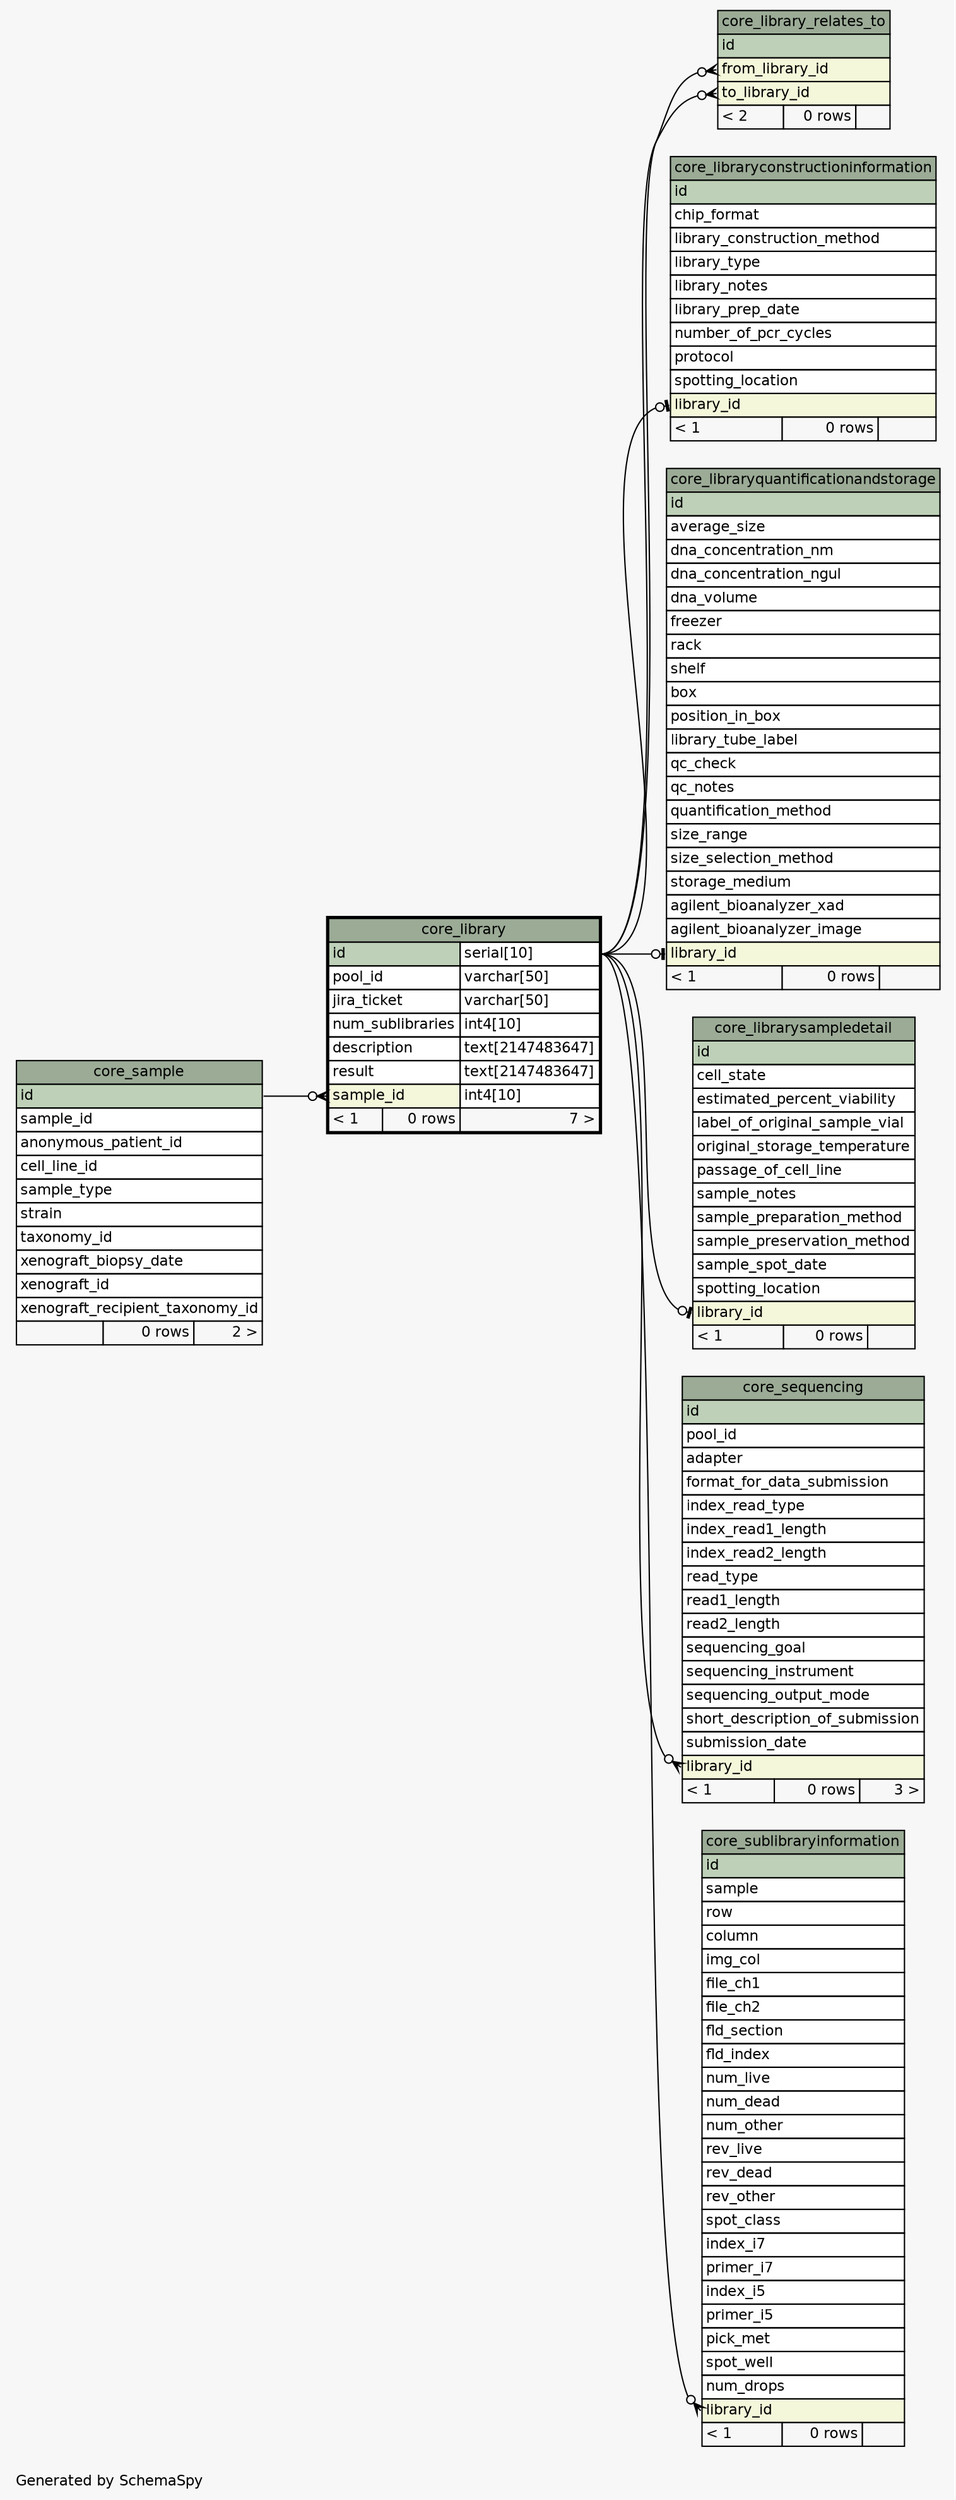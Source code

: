 // dot 2.36.0 on Mac OS X 10.9.5
// SchemaSpy rev 590
digraph "oneDegreeRelationshipsDiagram" {
  graph [
    rankdir="RL"
    bgcolor="#f7f7f7"
    label="\nGenerated by SchemaSpy"
    labeljust="l"
    nodesep="0.18"
    ranksep="0.46"
    fontname="Helvetica"
    fontsize="11"
  ];
  node [
    fontname="Helvetica"
    fontsize="11"
    shape="plaintext"
  ];
  edge [
    arrowsize="0.8"
  ];
  "core_library":"sample_id":w -> "core_sample":"id":e [arrowhead=none dir=back arrowtail=crowodot];
  "core_library_relates_to":"from_library_id":w -> "core_library":"id.type":e [arrowhead=none dir=back arrowtail=crowodot];
  "core_library_relates_to":"to_library_id":w -> "core_library":"id.type":e [arrowhead=none dir=back arrowtail=crowodot];
  "core_libraryconstructioninformation":"library_id":w -> "core_library":"id.type":e [arrowhead=none dir=back arrowtail=teeodot];
  "core_libraryquantificationandstorage":"library_id":w -> "core_library":"id.type":e [arrowhead=none dir=back arrowtail=teeodot];
  "core_librarysampledetail":"library_id":w -> "core_library":"id.type":e [arrowhead=none dir=back arrowtail=teeodot];
  "core_sequencing":"library_id":w -> "core_library":"id.type":e [arrowhead=none dir=back arrowtail=crowodot];
  "core_sublibraryinformation":"library_id":w -> "core_library":"id.type":e [arrowhead=none dir=back arrowtail=crowodot];
  "core_library" [
    label=<
    <TABLE BORDER="2" CELLBORDER="1" CELLSPACING="0" BGCOLOR="#ffffff">
      <TR><TD COLSPAN="3" BGCOLOR="#9bab96" ALIGN="CENTER">core_library</TD></TR>
      <TR><TD PORT="id" COLSPAN="2" BGCOLOR="#bed1b8" ALIGN="LEFT">id</TD><TD PORT="id.type" ALIGN="LEFT">serial[10]</TD></TR>
      <TR><TD PORT="pool_id" COLSPAN="2" ALIGN="LEFT">pool_id</TD><TD PORT="pool_id.type" ALIGN="LEFT">varchar[50]</TD></TR>
      <TR><TD PORT="jira_ticket" COLSPAN="2" ALIGN="LEFT">jira_ticket</TD><TD PORT="jira_ticket.type" ALIGN="LEFT">varchar[50]</TD></TR>
      <TR><TD PORT="num_sublibraries" COLSPAN="2" ALIGN="LEFT">num_sublibraries</TD><TD PORT="num_sublibraries.type" ALIGN="LEFT">int4[10]</TD></TR>
      <TR><TD PORT="description" COLSPAN="2" ALIGN="LEFT">description</TD><TD PORT="description.type" ALIGN="LEFT">text[2147483647]</TD></TR>
      <TR><TD PORT="result" COLSPAN="2" ALIGN="LEFT">result</TD><TD PORT="result.type" ALIGN="LEFT">text[2147483647]</TD></TR>
      <TR><TD PORT="sample_id" COLSPAN="2" BGCOLOR="#f4f7da" ALIGN="LEFT">sample_id</TD><TD PORT="sample_id.type" ALIGN="LEFT">int4[10]</TD></TR>
      <TR><TD ALIGN="LEFT" BGCOLOR="#f7f7f7">&lt; 1</TD><TD ALIGN="RIGHT" BGCOLOR="#f7f7f7">0 rows</TD><TD ALIGN="RIGHT" BGCOLOR="#f7f7f7">7 &gt;</TD></TR>
    </TABLE>>
    URL="core_library.html"
    tooltip="core_library"
  ];
  "core_library_relates_to" [
    label=<
    <TABLE BORDER="0" CELLBORDER="1" CELLSPACING="0" BGCOLOR="#ffffff">
      <TR><TD COLSPAN="3" BGCOLOR="#9bab96" ALIGN="CENTER">core_library_relates_to</TD></TR>
      <TR><TD PORT="id" COLSPAN="3" BGCOLOR="#bed1b8" ALIGN="LEFT">id</TD></TR>
      <TR><TD PORT="from_library_id" COLSPAN="3" BGCOLOR="#f4f7da" ALIGN="LEFT">from_library_id</TD></TR>
      <TR><TD PORT="to_library_id" COLSPAN="3" BGCOLOR="#f4f7da" ALIGN="LEFT">to_library_id</TD></TR>
      <TR><TD ALIGN="LEFT" BGCOLOR="#f7f7f7">&lt; 2</TD><TD ALIGN="RIGHT" BGCOLOR="#f7f7f7">0 rows</TD><TD ALIGN="RIGHT" BGCOLOR="#f7f7f7">  </TD></TR>
    </TABLE>>
    URL="core_library_relates_to.html"
    tooltip="core_library_relates_to"
  ];
  "core_libraryconstructioninformation" [
    label=<
    <TABLE BORDER="0" CELLBORDER="1" CELLSPACING="0" BGCOLOR="#ffffff">
      <TR><TD COLSPAN="3" BGCOLOR="#9bab96" ALIGN="CENTER">core_libraryconstructioninformation</TD></TR>
      <TR><TD PORT="id" COLSPAN="3" BGCOLOR="#bed1b8" ALIGN="LEFT">id</TD></TR>
      <TR><TD PORT="chip_format" COLSPAN="3" ALIGN="LEFT">chip_format</TD></TR>
      <TR><TD PORT="library_construction_method" COLSPAN="3" ALIGN="LEFT">library_construction_method</TD></TR>
      <TR><TD PORT="library_type" COLSPAN="3" ALIGN="LEFT">library_type</TD></TR>
      <TR><TD PORT="library_notes" COLSPAN="3" ALIGN="LEFT">library_notes</TD></TR>
      <TR><TD PORT="library_prep_date" COLSPAN="3" ALIGN="LEFT">library_prep_date</TD></TR>
      <TR><TD PORT="number_of_pcr_cycles" COLSPAN="3" ALIGN="LEFT">number_of_pcr_cycles</TD></TR>
      <TR><TD PORT="protocol" COLSPAN="3" ALIGN="LEFT">protocol</TD></TR>
      <TR><TD PORT="spotting_location" COLSPAN="3" ALIGN="LEFT">spotting_location</TD></TR>
      <TR><TD PORT="library_id" COLSPAN="3" BGCOLOR="#f4f7da" ALIGN="LEFT">library_id</TD></TR>
      <TR><TD ALIGN="LEFT" BGCOLOR="#f7f7f7">&lt; 1</TD><TD ALIGN="RIGHT" BGCOLOR="#f7f7f7">0 rows</TD><TD ALIGN="RIGHT" BGCOLOR="#f7f7f7">  </TD></TR>
    </TABLE>>
    URL="core_libraryconstructioninformation.html"
    tooltip="core_libraryconstructioninformation"
  ];
  "core_libraryquantificationandstorage" [
    label=<
    <TABLE BORDER="0" CELLBORDER="1" CELLSPACING="0" BGCOLOR="#ffffff">
      <TR><TD COLSPAN="3" BGCOLOR="#9bab96" ALIGN="CENTER">core_libraryquantificationandstorage</TD></TR>
      <TR><TD PORT="id" COLSPAN="3" BGCOLOR="#bed1b8" ALIGN="LEFT">id</TD></TR>
      <TR><TD PORT="average_size" COLSPAN="3" ALIGN="LEFT">average_size</TD></TR>
      <TR><TD PORT="dna_concentration_nm" COLSPAN="3" ALIGN="LEFT">dna_concentration_nm</TD></TR>
      <TR><TD PORT="dna_concentration_ngul" COLSPAN="3" ALIGN="LEFT">dna_concentration_ngul</TD></TR>
      <TR><TD PORT="dna_volume" COLSPAN="3" ALIGN="LEFT">dna_volume</TD></TR>
      <TR><TD PORT="freezer" COLSPAN="3" ALIGN="LEFT">freezer</TD></TR>
      <TR><TD PORT="rack" COLSPAN="3" ALIGN="LEFT">rack</TD></TR>
      <TR><TD PORT="shelf" COLSPAN="3" ALIGN="LEFT">shelf</TD></TR>
      <TR><TD PORT="box" COLSPAN="3" ALIGN="LEFT">box</TD></TR>
      <TR><TD PORT="position_in_box" COLSPAN="3" ALIGN="LEFT">position_in_box</TD></TR>
      <TR><TD PORT="library_tube_label" COLSPAN="3" ALIGN="LEFT">library_tube_label</TD></TR>
      <TR><TD PORT="qc_check" COLSPAN="3" ALIGN="LEFT">qc_check</TD></TR>
      <TR><TD PORT="qc_notes" COLSPAN="3" ALIGN="LEFT">qc_notes</TD></TR>
      <TR><TD PORT="quantification_method" COLSPAN="3" ALIGN="LEFT">quantification_method</TD></TR>
      <TR><TD PORT="size_range" COLSPAN="3" ALIGN="LEFT">size_range</TD></TR>
      <TR><TD PORT="size_selection_method" COLSPAN="3" ALIGN="LEFT">size_selection_method</TD></TR>
      <TR><TD PORT="storage_medium" COLSPAN="3" ALIGN="LEFT">storage_medium</TD></TR>
      <TR><TD PORT="agilent_bioanalyzer_xad" COLSPAN="3" ALIGN="LEFT">agilent_bioanalyzer_xad</TD></TR>
      <TR><TD PORT="agilent_bioanalyzer_image" COLSPAN="3" ALIGN="LEFT">agilent_bioanalyzer_image</TD></TR>
      <TR><TD PORT="library_id" COLSPAN="3" BGCOLOR="#f4f7da" ALIGN="LEFT">library_id</TD></TR>
      <TR><TD ALIGN="LEFT" BGCOLOR="#f7f7f7">&lt; 1</TD><TD ALIGN="RIGHT" BGCOLOR="#f7f7f7">0 rows</TD><TD ALIGN="RIGHT" BGCOLOR="#f7f7f7">  </TD></TR>
    </TABLE>>
    URL="core_libraryquantificationandstorage.html"
    tooltip="core_libraryquantificationandstorage"
  ];
  "core_librarysampledetail" [
    label=<
    <TABLE BORDER="0" CELLBORDER="1" CELLSPACING="0" BGCOLOR="#ffffff">
      <TR><TD COLSPAN="3" BGCOLOR="#9bab96" ALIGN="CENTER">core_librarysampledetail</TD></TR>
      <TR><TD PORT="id" COLSPAN="3" BGCOLOR="#bed1b8" ALIGN="LEFT">id</TD></TR>
      <TR><TD PORT="cell_state" COLSPAN="3" ALIGN="LEFT">cell_state</TD></TR>
      <TR><TD PORT="estimated_percent_viability" COLSPAN="3" ALIGN="LEFT">estimated_percent_viability</TD></TR>
      <TR><TD PORT="label_of_original_sample_vial" COLSPAN="3" ALIGN="LEFT">label_of_original_sample_vial</TD></TR>
      <TR><TD PORT="original_storage_temperature" COLSPAN="3" ALIGN="LEFT">original_storage_temperature</TD></TR>
      <TR><TD PORT="passage_of_cell_line" COLSPAN="3" ALIGN="LEFT">passage_of_cell_line</TD></TR>
      <TR><TD PORT="sample_notes" COLSPAN="3" ALIGN="LEFT">sample_notes</TD></TR>
      <TR><TD PORT="sample_preparation_method" COLSPAN="3" ALIGN="LEFT">sample_preparation_method</TD></TR>
      <TR><TD PORT="sample_preservation_method" COLSPAN="3" ALIGN="LEFT">sample_preservation_method</TD></TR>
      <TR><TD PORT="sample_spot_date" COLSPAN="3" ALIGN="LEFT">sample_spot_date</TD></TR>
      <TR><TD PORT="spotting_location" COLSPAN="3" ALIGN="LEFT">spotting_location</TD></TR>
      <TR><TD PORT="library_id" COLSPAN="3" BGCOLOR="#f4f7da" ALIGN="LEFT">library_id</TD></TR>
      <TR><TD ALIGN="LEFT" BGCOLOR="#f7f7f7">&lt; 1</TD><TD ALIGN="RIGHT" BGCOLOR="#f7f7f7">0 rows</TD><TD ALIGN="RIGHT" BGCOLOR="#f7f7f7">  </TD></TR>
    </TABLE>>
    URL="core_librarysampledetail.html"
    tooltip="core_librarysampledetail"
  ];
  "core_sample" [
    label=<
    <TABLE BORDER="0" CELLBORDER="1" CELLSPACING="0" BGCOLOR="#ffffff">
      <TR><TD COLSPAN="3" BGCOLOR="#9bab96" ALIGN="CENTER">core_sample</TD></TR>
      <TR><TD PORT="id" COLSPAN="3" BGCOLOR="#bed1b8" ALIGN="LEFT">id</TD></TR>
      <TR><TD PORT="sample_id" COLSPAN="3" ALIGN="LEFT">sample_id</TD></TR>
      <TR><TD PORT="anonymous_patient_id" COLSPAN="3" ALIGN="LEFT">anonymous_patient_id</TD></TR>
      <TR><TD PORT="cell_line_id" COLSPAN="3" ALIGN="LEFT">cell_line_id</TD></TR>
      <TR><TD PORT="sample_type" COLSPAN="3" ALIGN="LEFT">sample_type</TD></TR>
      <TR><TD PORT="strain" COLSPAN="3" ALIGN="LEFT">strain</TD></TR>
      <TR><TD PORT="taxonomy_id" COLSPAN="3" ALIGN="LEFT">taxonomy_id</TD></TR>
      <TR><TD PORT="xenograft_biopsy_date" COLSPAN="3" ALIGN="LEFT">xenograft_biopsy_date</TD></TR>
      <TR><TD PORT="xenograft_id" COLSPAN="3" ALIGN="LEFT">xenograft_id</TD></TR>
      <TR><TD PORT="xenograft_recipient_taxonomy_id" COLSPAN="3" ALIGN="LEFT">xenograft_recipient_taxonomy_id</TD></TR>
      <TR><TD ALIGN="LEFT" BGCOLOR="#f7f7f7">  </TD><TD ALIGN="RIGHT" BGCOLOR="#f7f7f7">0 rows</TD><TD ALIGN="RIGHT" BGCOLOR="#f7f7f7">2 &gt;</TD></TR>
    </TABLE>>
    URL="core_sample.html"
    tooltip="core_sample"
  ];
  "core_sequencing" [
    label=<
    <TABLE BORDER="0" CELLBORDER="1" CELLSPACING="0" BGCOLOR="#ffffff">
      <TR><TD COLSPAN="3" BGCOLOR="#9bab96" ALIGN="CENTER">core_sequencing</TD></TR>
      <TR><TD PORT="id" COLSPAN="3" BGCOLOR="#bed1b8" ALIGN="LEFT">id</TD></TR>
      <TR><TD PORT="pool_id" COLSPAN="3" ALIGN="LEFT">pool_id</TD></TR>
      <TR><TD PORT="adapter" COLSPAN="3" ALIGN="LEFT">adapter</TD></TR>
      <TR><TD PORT="format_for_data_submission" COLSPAN="3" ALIGN="LEFT">format_for_data_submission</TD></TR>
      <TR><TD PORT="index_read_type" COLSPAN="3" ALIGN="LEFT">index_read_type</TD></TR>
      <TR><TD PORT="index_read1_length" COLSPAN="3" ALIGN="LEFT">index_read1_length</TD></TR>
      <TR><TD PORT="index_read2_length" COLSPAN="3" ALIGN="LEFT">index_read2_length</TD></TR>
      <TR><TD PORT="read_type" COLSPAN="3" ALIGN="LEFT">read_type</TD></TR>
      <TR><TD PORT="read1_length" COLSPAN="3" ALIGN="LEFT">read1_length</TD></TR>
      <TR><TD PORT="read2_length" COLSPAN="3" ALIGN="LEFT">read2_length</TD></TR>
      <TR><TD PORT="sequencing_goal" COLSPAN="3" ALIGN="LEFT">sequencing_goal</TD></TR>
      <TR><TD PORT="sequencing_instrument" COLSPAN="3" ALIGN="LEFT">sequencing_instrument</TD></TR>
      <TR><TD PORT="sequencing_output_mode" COLSPAN="3" ALIGN="LEFT">sequencing_output_mode</TD></TR>
      <TR><TD PORT="short_description_of_submission" COLSPAN="3" ALIGN="LEFT">short_description_of_submission</TD></TR>
      <TR><TD PORT="submission_date" COLSPAN="3" ALIGN="LEFT">submission_date</TD></TR>
      <TR><TD PORT="library_id" COLSPAN="3" BGCOLOR="#f4f7da" ALIGN="LEFT">library_id</TD></TR>
      <TR><TD ALIGN="LEFT" BGCOLOR="#f7f7f7">&lt; 1</TD><TD ALIGN="RIGHT" BGCOLOR="#f7f7f7">0 rows</TD><TD ALIGN="RIGHT" BGCOLOR="#f7f7f7">3 &gt;</TD></TR>
    </TABLE>>
    URL="core_sequencing.html"
    tooltip="core_sequencing"
  ];
  "core_sublibraryinformation" [
    label=<
    <TABLE BORDER="0" CELLBORDER="1" CELLSPACING="0" BGCOLOR="#ffffff">
      <TR><TD COLSPAN="3" BGCOLOR="#9bab96" ALIGN="CENTER">core_sublibraryinformation</TD></TR>
      <TR><TD PORT="id" COLSPAN="3" BGCOLOR="#bed1b8" ALIGN="LEFT">id</TD></TR>
      <TR><TD PORT="sample" COLSPAN="3" ALIGN="LEFT">sample</TD></TR>
      <TR><TD PORT="row" COLSPAN="3" ALIGN="LEFT">row</TD></TR>
      <TR><TD PORT="column" COLSPAN="3" ALIGN="LEFT">column</TD></TR>
      <TR><TD PORT="img_col" COLSPAN="3" ALIGN="LEFT">img_col</TD></TR>
      <TR><TD PORT="file_ch1" COLSPAN="3" ALIGN="LEFT">file_ch1</TD></TR>
      <TR><TD PORT="file_ch2" COLSPAN="3" ALIGN="LEFT">file_ch2</TD></TR>
      <TR><TD PORT="fld_section" COLSPAN="3" ALIGN="LEFT">fld_section</TD></TR>
      <TR><TD PORT="fld_index" COLSPAN="3" ALIGN="LEFT">fld_index</TD></TR>
      <TR><TD PORT="num_live" COLSPAN="3" ALIGN="LEFT">num_live</TD></TR>
      <TR><TD PORT="num_dead" COLSPAN="3" ALIGN="LEFT">num_dead</TD></TR>
      <TR><TD PORT="num_other" COLSPAN="3" ALIGN="LEFT">num_other</TD></TR>
      <TR><TD PORT="rev_live" COLSPAN="3" ALIGN="LEFT">rev_live</TD></TR>
      <TR><TD PORT="rev_dead" COLSPAN="3" ALIGN="LEFT">rev_dead</TD></TR>
      <TR><TD PORT="rev_other" COLSPAN="3" ALIGN="LEFT">rev_other</TD></TR>
      <TR><TD PORT="spot_class" COLSPAN="3" ALIGN="LEFT">spot_class</TD></TR>
      <TR><TD PORT="index_i7" COLSPAN="3" ALIGN="LEFT">index_i7</TD></TR>
      <TR><TD PORT="primer_i7" COLSPAN="3" ALIGN="LEFT">primer_i7</TD></TR>
      <TR><TD PORT="index_i5" COLSPAN="3" ALIGN="LEFT">index_i5</TD></TR>
      <TR><TD PORT="primer_i5" COLSPAN="3" ALIGN="LEFT">primer_i5</TD></TR>
      <TR><TD PORT="pick_met" COLSPAN="3" ALIGN="LEFT">pick_met</TD></TR>
      <TR><TD PORT="spot_well" COLSPAN="3" ALIGN="LEFT">spot_well</TD></TR>
      <TR><TD PORT="num_drops" COLSPAN="3" ALIGN="LEFT">num_drops</TD></TR>
      <TR><TD PORT="library_id" COLSPAN="3" BGCOLOR="#f4f7da" ALIGN="LEFT">library_id</TD></TR>
      <TR><TD ALIGN="LEFT" BGCOLOR="#f7f7f7">&lt; 1</TD><TD ALIGN="RIGHT" BGCOLOR="#f7f7f7">0 rows</TD><TD ALIGN="RIGHT" BGCOLOR="#f7f7f7">  </TD></TR>
    </TABLE>>
    URL="core_sublibraryinformation.html"
    tooltip="core_sublibraryinformation"
  ];
}
